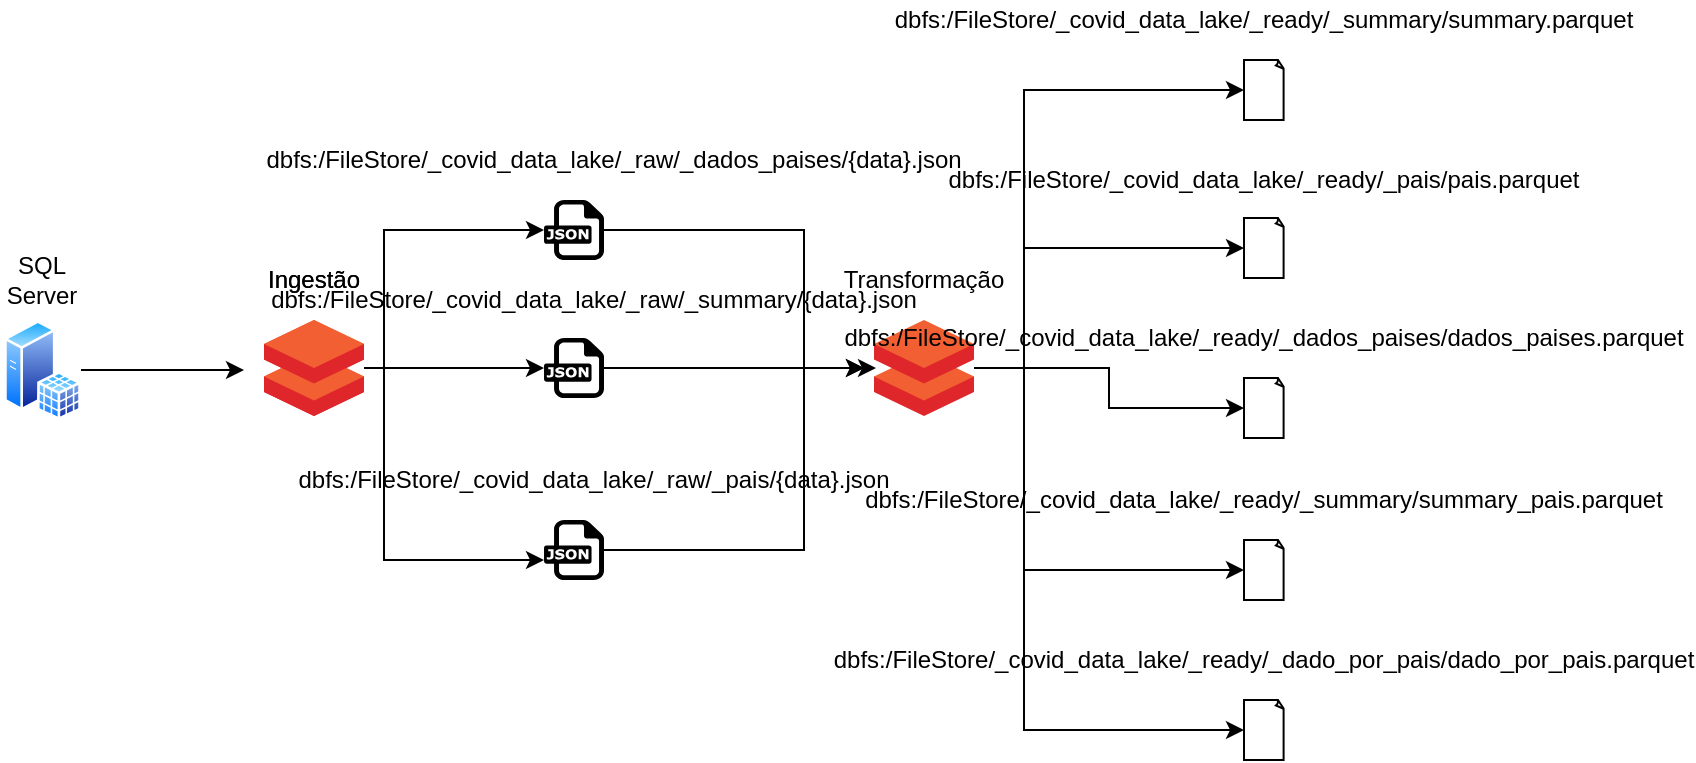 <mxfile version="14.4.8" type="github"><diagram id="PsXDo2SRdz_CVTVjaQ5k" name="Page-1"><mxGraphModel dx="1038" dy="575" grid="1" gridSize="10" guides="1" tooltips="1" connect="1" arrows="1" fold="1" page="1" pageScale="1" pageWidth="1169" pageHeight="827" math="0" shadow="0"><root><mxCell id="0"/><mxCell id="1" parent="0"/><mxCell id="qgv74cTtBj5F6V7grbhV-1" value="" style="aspect=fixed;perimeter=ellipsePerimeter;html=1;align=center;shadow=0;dashed=0;spacingTop=3;image;image=img/lib/active_directory/sql_server.svg;" vertex="1" parent="1"><mxGeometry x="40" y="180" width="38.5" height="50" as="geometry"/></mxCell><mxCell id="qgv74cTtBj5F6V7grbhV-3" value="" style="endArrow=classic;html=1;exitX=1;exitY=0.5;exitDx=0;exitDy=0;" edge="1" parent="1" source="qgv74cTtBj5F6V7grbhV-1"><mxGeometry width="50" height="50" relative="1" as="geometry"><mxPoint x="250" y="330" as="sourcePoint"/><mxPoint x="160" y="205" as="targetPoint"/></mxGeometry></mxCell><mxCell id="qgv74cTtBj5F6V7grbhV-22" style="edgeStyle=orthogonalEdgeStyle;rounded=0;orthogonalLoop=1;jettySize=auto;html=1;" edge="1" parent="1" source="qgv74cTtBj5F6V7grbhV-4" target="qgv74cTtBj5F6V7grbhV-13"><mxGeometry relative="1" as="geometry"/></mxCell><mxCell id="qgv74cTtBj5F6V7grbhV-23" style="edgeStyle=orthogonalEdgeStyle;rounded=0;orthogonalLoop=1;jettySize=auto;html=1;" edge="1" parent="1" source="qgv74cTtBj5F6V7grbhV-4" target="qgv74cTtBj5F6V7grbhV-11"><mxGeometry relative="1" as="geometry"><mxPoint x="260" y="120" as="targetPoint"/><Array as="points"><mxPoint x="230" y="204"/><mxPoint x="230" y="135"/></Array></mxGeometry></mxCell><mxCell id="qgv74cTtBj5F6V7grbhV-24" style="edgeStyle=orthogonalEdgeStyle;rounded=0;orthogonalLoop=1;jettySize=auto;html=1;" edge="1" parent="1" source="qgv74cTtBj5F6V7grbhV-4" target="qgv74cTtBj5F6V7grbhV-14"><mxGeometry relative="1" as="geometry"><mxPoint x="240" y="300" as="targetPoint"/><Array as="points"><mxPoint x="230" y="204"/><mxPoint x="230" y="300"/></Array></mxGeometry></mxCell><mxCell id="qgv74cTtBj5F6V7grbhV-4" value="" style="aspect=fixed;html=1;points=[];align=center;image;fontSize=12;image=img/lib/mscae/Databricks.svg;" vertex="1" parent="1"><mxGeometry x="170" y="180" width="50" height="48" as="geometry"/></mxCell><mxCell id="qgv74cTtBj5F6V7grbhV-5" value="Ingestão" style="text;html=1;strokeColor=none;fillColor=none;align=center;verticalAlign=middle;whiteSpace=wrap;rounded=0;" vertex="1" parent="1"><mxGeometry x="175" y="150" width="40" height="20" as="geometry"/></mxCell><mxCell id="qgv74cTtBj5F6V7grbhV-70" style="edgeStyle=orthogonalEdgeStyle;rounded=0;orthogonalLoop=1;jettySize=auto;html=1;entryX=0.02;entryY=0.5;entryDx=0;entryDy=0;entryPerimeter=0;" edge="1" parent="1" source="qgv74cTtBj5F6V7grbhV-11" target="qgv74cTtBj5F6V7grbhV-27"><mxGeometry relative="1" as="geometry"><Array as="points"><mxPoint x="440" y="135"/><mxPoint x="440" y="204"/></Array></mxGeometry></mxCell><mxCell id="qgv74cTtBj5F6V7grbhV-11" value="" style="dashed=0;outlineConnect=0;html=1;align=center;labelPosition=center;verticalLabelPosition=bottom;verticalAlign=top;shape=mxgraph.weblogos.json" vertex="1" parent="1"><mxGeometry x="310" y="120" width="30" height="30" as="geometry"/></mxCell><mxCell id="qgv74cTtBj5F6V7grbhV-32" style="edgeStyle=orthogonalEdgeStyle;rounded=0;orthogonalLoop=1;jettySize=auto;html=1;" edge="1" parent="1" source="qgv74cTtBj5F6V7grbhV-13"><mxGeometry relative="1" as="geometry"><mxPoint x="470" y="204" as="targetPoint"/></mxGeometry></mxCell><mxCell id="qgv74cTtBj5F6V7grbhV-13" value="" style="dashed=0;outlineConnect=0;html=1;align=center;labelPosition=center;verticalLabelPosition=bottom;verticalAlign=top;shape=mxgraph.weblogos.json" vertex="1" parent="1"><mxGeometry x="310" y="189" width="30" height="30" as="geometry"/></mxCell><mxCell id="qgv74cTtBj5F6V7grbhV-69" style="edgeStyle=orthogonalEdgeStyle;rounded=0;orthogonalLoop=1;jettySize=auto;html=1;" edge="1" parent="1" source="qgv74cTtBj5F6V7grbhV-14"><mxGeometry relative="1" as="geometry"><mxPoint x="470" y="204" as="targetPoint"/><Array as="points"><mxPoint x="440" y="295"/><mxPoint x="440" y="204"/></Array></mxGeometry></mxCell><mxCell id="qgv74cTtBj5F6V7grbhV-14" value="" style="dashed=0;outlineConnect=0;html=1;align=center;labelPosition=center;verticalLabelPosition=bottom;verticalAlign=top;shape=mxgraph.weblogos.json" vertex="1" parent="1"><mxGeometry x="310" y="280" width="30" height="30" as="geometry"/></mxCell><mxCell id="qgv74cTtBj5F6V7grbhV-15" value="dbfs:/FileStore/_covid_data_lake/_raw/_summary/{data}.json" style="text;html=1;strokeColor=none;fillColor=none;align=center;verticalAlign=middle;whiteSpace=wrap;rounded=0;" vertex="1" parent="1"><mxGeometry x="250" y="160" width="170" height="20" as="geometry"/></mxCell><mxCell id="qgv74cTtBj5F6V7grbhV-17" value="dbfs:/FileStore/_covid_data_lake/_raw/_dados_paises/{data}.json" style="text;html=1;strokeColor=none;fillColor=none;align=center;verticalAlign=middle;whiteSpace=wrap;rounded=0;" vertex="1" parent="1"><mxGeometry x="250" y="90" width="190" height="20" as="geometry"/></mxCell><mxCell id="qgv74cTtBj5F6V7grbhV-18" value="dbfs:/FileStore/_covid_data_lake/_raw/_pais/{data}.json" style="text;html=1;strokeColor=none;fillColor=none;align=center;verticalAlign=middle;whiteSpace=wrap;rounded=0;" vertex="1" parent="1"><mxGeometry x="250" y="250" width="170" height="20" as="geometry"/></mxCell><mxCell id="qgv74cTtBj5F6V7grbhV-21" value="SQL Server" style="text;html=1;strokeColor=none;fillColor=none;align=center;verticalAlign=middle;whiteSpace=wrap;rounded=0;" vertex="1" parent="1"><mxGeometry x="38.5" y="150" width="40" height="20" as="geometry"/></mxCell><mxCell id="qgv74cTtBj5F6V7grbhV-25" value="" style="aspect=fixed;html=1;points=[];align=center;image;fontSize=12;image=img/lib/mscae/Databricks.svg;" vertex="1" parent="1"><mxGeometry x="170" y="180" width="50" height="48" as="geometry"/></mxCell><mxCell id="qgv74cTtBj5F6V7grbhV-26" value="Ingestão" style="text;html=1;strokeColor=none;fillColor=none;align=center;verticalAlign=middle;whiteSpace=wrap;rounded=0;" vertex="1" parent="1"><mxGeometry x="175" y="150" width="40" height="20" as="geometry"/></mxCell><mxCell id="qgv74cTtBj5F6V7grbhV-62" style="edgeStyle=orthogonalEdgeStyle;rounded=0;orthogonalLoop=1;jettySize=auto;html=1;entryX=0;entryY=0.5;entryDx=0;entryDy=0;entryPerimeter=0;" edge="1" parent="1" source="qgv74cTtBj5F6V7grbhV-27" target="qgv74cTtBj5F6V7grbhV-48"><mxGeometry relative="1" as="geometry"/></mxCell><mxCell id="qgv74cTtBj5F6V7grbhV-63" style="edgeStyle=orthogonalEdgeStyle;rounded=0;orthogonalLoop=1;jettySize=auto;html=1;entryX=0;entryY=0.5;entryDx=0;entryDy=0;entryPerimeter=0;" edge="1" parent="1" source="qgv74cTtBj5F6V7grbhV-27" target="qgv74cTtBj5F6V7grbhV-49"><mxGeometry relative="1" as="geometry"><Array as="points"><mxPoint x="550" y="204"/><mxPoint x="550" y="144"/></Array></mxGeometry></mxCell><mxCell id="qgv74cTtBj5F6V7grbhV-64" style="edgeStyle=orthogonalEdgeStyle;rounded=0;orthogonalLoop=1;jettySize=auto;html=1;entryX=0;entryY=0.5;entryDx=0;entryDy=0;entryPerimeter=0;" edge="1" parent="1" source="qgv74cTtBj5F6V7grbhV-27" target="qgv74cTtBj5F6V7grbhV-51"><mxGeometry relative="1" as="geometry"><Array as="points"><mxPoint x="550" y="204"/><mxPoint x="550" y="305"/></Array></mxGeometry></mxCell><mxCell id="qgv74cTtBj5F6V7grbhV-65" style="edgeStyle=orthogonalEdgeStyle;rounded=0;orthogonalLoop=1;jettySize=auto;html=1;entryX=0;entryY=0.5;entryDx=0;entryDy=0;entryPerimeter=0;" edge="1" parent="1" source="qgv74cTtBj5F6V7grbhV-27" target="qgv74cTtBj5F6V7grbhV-52"><mxGeometry relative="1" as="geometry"><Array as="points"><mxPoint x="550" y="204"/><mxPoint x="550" y="385"/></Array></mxGeometry></mxCell><mxCell id="qgv74cTtBj5F6V7grbhV-66" style="edgeStyle=orthogonalEdgeStyle;rounded=0;orthogonalLoop=1;jettySize=auto;html=1;entryX=0;entryY=0.5;entryDx=0;entryDy=0;entryPerimeter=0;" edge="1" parent="1" source="qgv74cTtBj5F6V7grbhV-27" target="qgv74cTtBj5F6V7grbhV-50"><mxGeometry relative="1" as="geometry"><Array as="points"><mxPoint x="550" y="204"/><mxPoint x="550" y="65"/></Array></mxGeometry></mxCell><mxCell id="qgv74cTtBj5F6V7grbhV-27" value="" style="aspect=fixed;html=1;points=[];align=center;image;fontSize=12;image=img/lib/mscae/Databricks.svg;" vertex="1" parent="1"><mxGeometry x="475" y="180" width="50" height="48" as="geometry"/></mxCell><mxCell id="qgv74cTtBj5F6V7grbhV-28" value="Transformação" style="text;html=1;strokeColor=none;fillColor=none;align=center;verticalAlign=middle;whiteSpace=wrap;rounded=0;" vertex="1" parent="1"><mxGeometry x="480" y="150" width="40" height="20" as="geometry"/></mxCell><mxCell id="qgv74cTtBj5F6V7grbhV-48" value="" style="whiteSpace=wrap;html=1;shape=mxgraph.basic.document" vertex="1" parent="1"><mxGeometry x="660" y="209" width="20" height="30" as="geometry"/></mxCell><mxCell id="qgv74cTtBj5F6V7grbhV-49" value="" style="whiteSpace=wrap;html=1;shape=mxgraph.basic.document" vertex="1" parent="1"><mxGeometry x="660" y="129" width="20" height="30" as="geometry"/></mxCell><mxCell id="qgv74cTtBj5F6V7grbhV-50" value="" style="whiteSpace=wrap;html=1;shape=mxgraph.basic.document" vertex="1" parent="1"><mxGeometry x="660" y="50" width="20" height="30" as="geometry"/></mxCell><mxCell id="qgv74cTtBj5F6V7grbhV-51" value="" style="whiteSpace=wrap;html=1;shape=mxgraph.basic.document" vertex="1" parent="1"><mxGeometry x="660" y="290" width="20" height="30" as="geometry"/></mxCell><mxCell id="qgv74cTtBj5F6V7grbhV-52" value="" style="whiteSpace=wrap;html=1;shape=mxgraph.basic.document" vertex="1" parent="1"><mxGeometry x="660" y="370" width="20" height="30" as="geometry"/></mxCell><mxCell id="qgv74cTtBj5F6V7grbhV-53" value="dbfs:/FileStore/_covid_data_lake/_ready/_summary/summary.parquet" style="text;html=1;strokeColor=none;fillColor=none;align=center;verticalAlign=middle;whiteSpace=wrap;rounded=0;" vertex="1" parent="1"><mxGeometry x="560" y="20" width="220" height="20" as="geometry"/></mxCell><mxCell id="qgv74cTtBj5F6V7grbhV-55" value="dbfs:/FileStore/_covid_data_lake/_ready/_pais/pais.parquet" style="text;html=1;strokeColor=none;fillColor=none;align=center;verticalAlign=middle;whiteSpace=wrap;rounded=0;" vertex="1" parent="1"><mxGeometry x="560" y="100" width="220" height="20" as="geometry"/></mxCell><mxCell id="qgv74cTtBj5F6V7grbhV-56" value="dbfs:/FileStore/_covid_data_lake/_ready/_dados_paises/dados_paises.parquet" style="text;html=1;strokeColor=none;fillColor=none;align=center;verticalAlign=middle;whiteSpace=wrap;rounded=0;" vertex="1" parent="1"><mxGeometry x="560" y="179" width="220" height="20" as="geometry"/></mxCell><mxCell id="qgv74cTtBj5F6V7grbhV-57" value="dbfs:/FileStore/_covid_data_lake/_ready/_summary/summary_pais.parquet" style="text;html=1;strokeColor=none;fillColor=none;align=center;verticalAlign=middle;whiteSpace=wrap;rounded=0;" vertex="1" parent="1"><mxGeometry x="560" y="260" width="220" height="20" as="geometry"/></mxCell><mxCell id="qgv74cTtBj5F6V7grbhV-58" value="dbfs:/FileStore/_covid_data_lake/_ready/_dado_por_pais/dado_por_pais.parquet" style="text;html=1;strokeColor=none;fillColor=none;align=center;verticalAlign=middle;whiteSpace=wrap;rounded=0;" vertex="1" parent="1"><mxGeometry x="560" y="340" width="220" height="20" as="geometry"/></mxCell></root></mxGraphModel></diagram></mxfile>